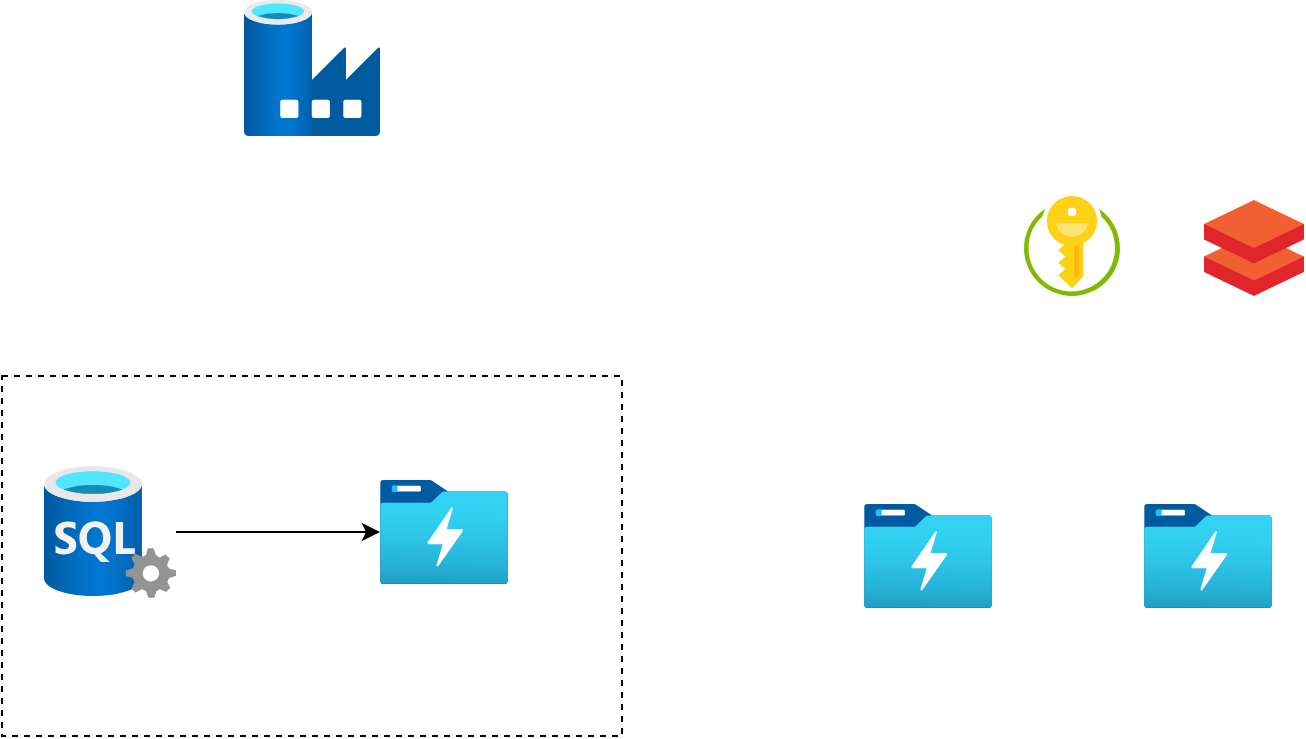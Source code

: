 <mxfile version="22.1.15" type="github">
  <diagram name="Page-1" id="LcWGvoYMxE6iOq-XE7FD">
    <mxGraphModel dx="1050" dy="1622" grid="1" gridSize="10" guides="1" tooltips="1" connect="1" arrows="1" fold="1" page="1" pageScale="1" pageWidth="850" pageHeight="1100" math="0" shadow="0">
      <root>
        <mxCell id="0" />
        <mxCell id="1" parent="0" />
        <mxCell id="bjsVHaiQ5fxiq1dF0tkW-2" value="" style="image;aspect=fixed;html=1;points=[];align=center;fontSize=12;image=img/lib/azure2/analytics/Data_Lake_Store_Gen1.svg;" vertex="1" parent="1">
          <mxGeometry x="480" y="242" width="64" height="52" as="geometry" />
        </mxCell>
        <mxCell id="bjsVHaiQ5fxiq1dF0tkW-4" value="" style="image;sketch=0;aspect=fixed;html=1;points=[];align=center;fontSize=12;image=img/lib/mscae/Databricks.svg;" vertex="1" parent="1">
          <mxGeometry x="650" y="90" width="50" height="48" as="geometry" />
        </mxCell>
        <mxCell id="bjsVHaiQ5fxiq1dF0tkW-5" value="" style="image;sketch=0;aspect=fixed;html=1;points=[];align=center;fontSize=12;image=img/lib/mscae/Key_Vaults.svg;" vertex="1" parent="1">
          <mxGeometry x="560" y="88" width="48" height="50" as="geometry" />
        </mxCell>
        <mxCell id="bjsVHaiQ5fxiq1dF0tkW-7" value="" style="image;aspect=fixed;html=1;points=[];align=center;fontSize=12;image=img/lib/azure2/analytics/Data_Lake_Store_Gen1.svg;" vertex="1" parent="1">
          <mxGeometry x="620" y="242" width="64" height="52" as="geometry" />
        </mxCell>
        <mxCell id="bjsVHaiQ5fxiq1dF0tkW-9" value="" style="rounded=0;whiteSpace=wrap;html=1;dashed=1;" vertex="1" parent="1">
          <mxGeometry x="49" y="178" width="310" height="180" as="geometry" />
        </mxCell>
        <mxCell id="bjsVHaiQ5fxiq1dF0tkW-10" value="" style="image;aspect=fixed;html=1;points=[];align=center;fontSize=12;image=img/lib/azure2/databases/Data_Factory.svg;" vertex="1" parent="1">
          <mxGeometry x="170" y="-10" width="68" height="68" as="geometry" />
        </mxCell>
        <mxCell id="bjsVHaiQ5fxiq1dF0tkW-11" value="" style="image;aspect=fixed;html=1;points=[];align=center;fontSize=12;image=img/lib/azure2/analytics/Data_Lake_Store_Gen1.svg;" vertex="1" parent="1">
          <mxGeometry x="238" y="230" width="64" height="52" as="geometry" />
        </mxCell>
        <mxCell id="bjsVHaiQ5fxiq1dF0tkW-13" value="" style="edgeStyle=orthogonalEdgeStyle;rounded=0;orthogonalLoop=1;jettySize=auto;html=1;" edge="1" parent="1" source="bjsVHaiQ5fxiq1dF0tkW-12" target="bjsVHaiQ5fxiq1dF0tkW-11">
          <mxGeometry relative="1" as="geometry" />
        </mxCell>
        <mxCell id="bjsVHaiQ5fxiq1dF0tkW-12" value="" style="image;aspect=fixed;html=1;points=[];align=center;fontSize=12;image=img/lib/azure2/databases/SQL_Server.svg;" vertex="1" parent="1">
          <mxGeometry x="70" y="223" width="66" height="66" as="geometry" />
        </mxCell>
      </root>
    </mxGraphModel>
  </diagram>
</mxfile>
